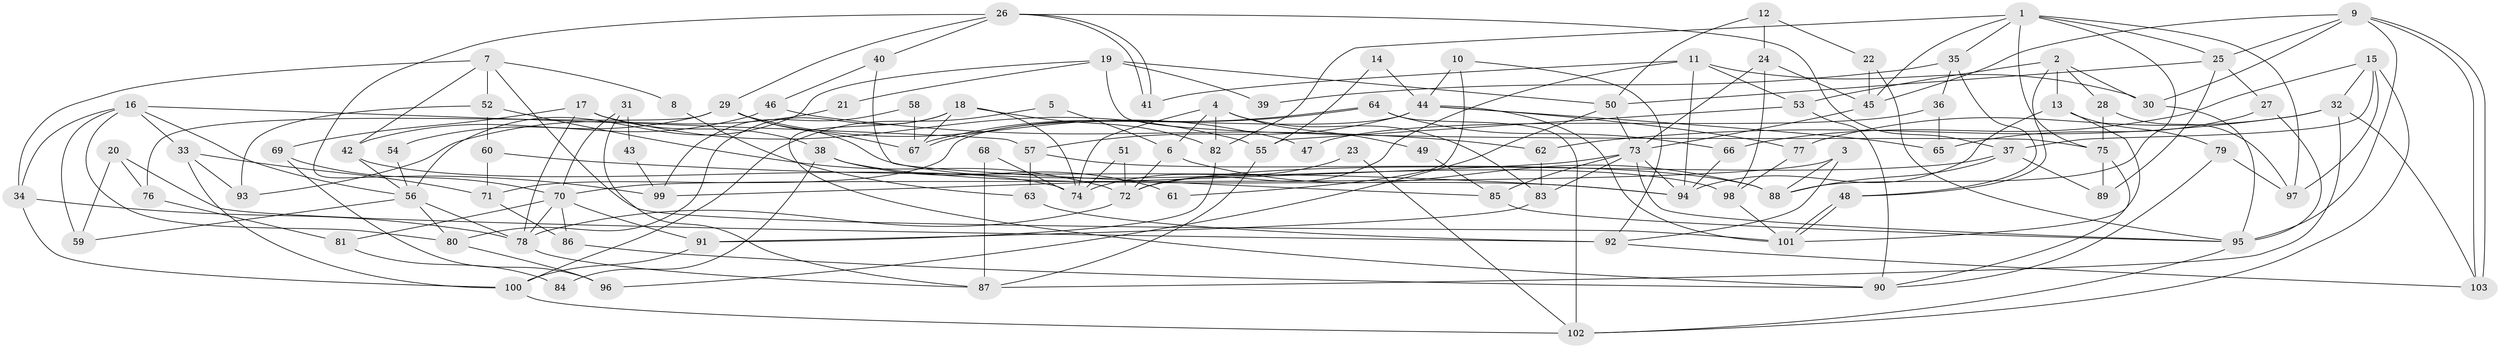 // Generated by graph-tools (version 1.1) at 2025/50/03/09/25 03:50:03]
// undirected, 103 vertices, 206 edges
graph export_dot {
graph [start="1"]
  node [color=gray90,style=filled];
  1;
  2;
  3;
  4;
  5;
  6;
  7;
  8;
  9;
  10;
  11;
  12;
  13;
  14;
  15;
  16;
  17;
  18;
  19;
  20;
  21;
  22;
  23;
  24;
  25;
  26;
  27;
  28;
  29;
  30;
  31;
  32;
  33;
  34;
  35;
  36;
  37;
  38;
  39;
  40;
  41;
  42;
  43;
  44;
  45;
  46;
  47;
  48;
  49;
  50;
  51;
  52;
  53;
  54;
  55;
  56;
  57;
  58;
  59;
  60;
  61;
  62;
  63;
  64;
  65;
  66;
  67;
  68;
  69;
  70;
  71;
  72;
  73;
  74;
  75;
  76;
  77;
  78;
  79;
  80;
  81;
  82;
  83;
  84;
  85;
  86;
  87;
  88;
  89;
  90;
  91;
  92;
  93;
  94;
  95;
  96;
  97;
  98;
  99;
  100;
  101;
  102;
  103;
  1 -- 45;
  1 -- 82;
  1 -- 25;
  1 -- 35;
  1 -- 75;
  1 -- 88;
  1 -- 97;
  2 -- 13;
  2 -- 30;
  2 -- 28;
  2 -- 48;
  2 -- 53;
  3 -- 88;
  3 -- 70;
  3 -- 92;
  4 -- 74;
  4 -- 83;
  4 -- 6;
  4 -- 49;
  4 -- 82;
  5 -- 100;
  5 -- 6;
  6 -- 88;
  6 -- 72;
  7 -- 34;
  7 -- 101;
  7 -- 8;
  7 -- 42;
  7 -- 52;
  8 -- 63;
  9 -- 103;
  9 -- 103;
  9 -- 25;
  9 -- 30;
  9 -- 45;
  9 -- 95;
  10 -- 44;
  10 -- 92;
  10 -- 61;
  11 -- 53;
  11 -- 30;
  11 -- 41;
  11 -- 72;
  11 -- 94;
  12 -- 24;
  12 -- 22;
  12 -- 50;
  13 -- 94;
  13 -- 79;
  13 -- 101;
  14 -- 55;
  14 -- 44;
  15 -- 37;
  15 -- 66;
  15 -- 32;
  15 -- 97;
  15 -- 102;
  16 -- 33;
  16 -- 56;
  16 -- 34;
  16 -- 57;
  16 -- 59;
  16 -- 80;
  17 -- 55;
  17 -- 78;
  17 -- 38;
  17 -- 69;
  18 -- 80;
  18 -- 67;
  18 -- 74;
  18 -- 82;
  18 -- 90;
  19 -- 50;
  19 -- 75;
  19 -- 21;
  19 -- 39;
  19 -- 56;
  20 -- 92;
  20 -- 59;
  20 -- 76;
  21 -- 93;
  22 -- 45;
  22 -- 95;
  23 -- 102;
  23 -- 74;
  24 -- 98;
  24 -- 45;
  24 -- 73;
  25 -- 89;
  25 -- 27;
  25 -- 50;
  26 -- 41;
  26 -- 41;
  26 -- 37;
  26 -- 29;
  26 -- 40;
  26 -- 99;
  27 -- 95;
  27 -- 65;
  28 -- 97;
  28 -- 75;
  29 -- 42;
  29 -- 47;
  29 -- 67;
  29 -- 76;
  29 -- 98;
  30 -- 95;
  31 -- 70;
  31 -- 87;
  31 -- 43;
  32 -- 77;
  32 -- 62;
  32 -- 87;
  32 -- 103;
  33 -- 71;
  33 -- 100;
  33 -- 93;
  34 -- 100;
  34 -- 78;
  35 -- 48;
  35 -- 36;
  35 -- 39;
  36 -- 65;
  36 -- 47;
  37 -- 72;
  37 -- 88;
  37 -- 89;
  38 -- 94;
  38 -- 61;
  38 -- 84;
  40 -- 85;
  40 -- 46;
  42 -- 56;
  42 -- 74;
  43 -- 99;
  44 -- 71;
  44 -- 101;
  44 -- 57;
  44 -- 65;
  44 -- 77;
  45 -- 73;
  46 -- 62;
  46 -- 54;
  48 -- 101;
  48 -- 101;
  49 -- 85;
  50 -- 73;
  50 -- 96;
  51 -- 72;
  51 -- 74;
  52 -- 72;
  52 -- 60;
  52 -- 93;
  53 -- 90;
  53 -- 55;
  54 -- 56;
  55 -- 87;
  56 -- 78;
  56 -- 59;
  56 -- 80;
  57 -- 63;
  57 -- 88;
  58 -- 67;
  58 -- 99;
  60 -- 94;
  60 -- 71;
  62 -- 83;
  63 -- 92;
  64 -- 102;
  64 -- 67;
  64 -- 67;
  64 -- 66;
  66 -- 94;
  68 -- 74;
  68 -- 87;
  69 -- 96;
  69 -- 70;
  70 -- 78;
  70 -- 81;
  70 -- 86;
  70 -- 91;
  71 -- 86;
  72 -- 78;
  73 -- 83;
  73 -- 85;
  73 -- 94;
  73 -- 95;
  73 -- 99;
  75 -- 89;
  75 -- 90;
  76 -- 81;
  77 -- 98;
  78 -- 87;
  79 -- 90;
  79 -- 97;
  80 -- 96;
  81 -- 84;
  82 -- 91;
  83 -- 91;
  85 -- 95;
  86 -- 90;
  91 -- 100;
  92 -- 103;
  95 -- 102;
  98 -- 101;
  100 -- 102;
}
